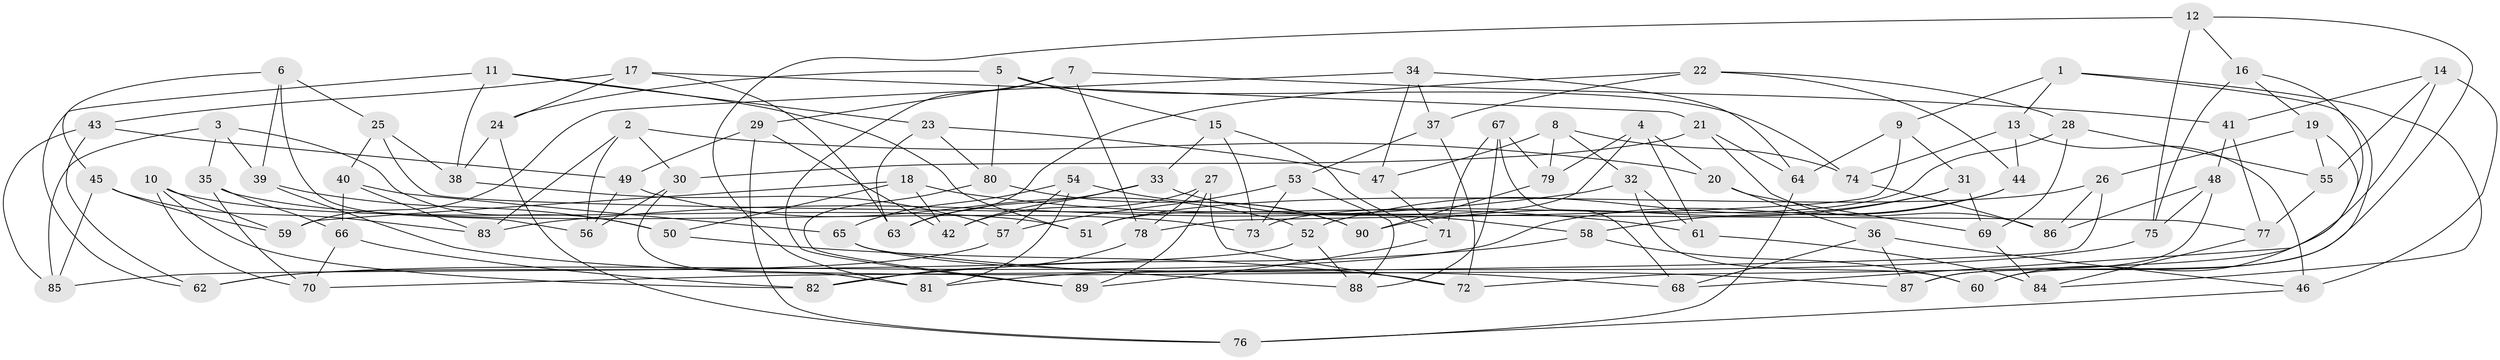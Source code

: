 // coarse degree distribution, {6: 0.6111111111111112, 3: 0.018518518518518517, 4: 0.3148148148148148, 5: 0.05555555555555555}
// Generated by graph-tools (version 1.1) at 2025/42/03/06/25 10:42:24]
// undirected, 90 vertices, 180 edges
graph export_dot {
graph [start="1"]
  node [color=gray90,style=filled];
  1;
  2;
  3;
  4;
  5;
  6;
  7;
  8;
  9;
  10;
  11;
  12;
  13;
  14;
  15;
  16;
  17;
  18;
  19;
  20;
  21;
  22;
  23;
  24;
  25;
  26;
  27;
  28;
  29;
  30;
  31;
  32;
  33;
  34;
  35;
  36;
  37;
  38;
  39;
  40;
  41;
  42;
  43;
  44;
  45;
  46;
  47;
  48;
  49;
  50;
  51;
  52;
  53;
  54;
  55;
  56;
  57;
  58;
  59;
  60;
  61;
  62;
  63;
  64;
  65;
  66;
  67;
  68;
  69;
  70;
  71;
  72;
  73;
  74;
  75;
  76;
  77;
  78;
  79;
  80;
  81;
  82;
  83;
  84;
  85;
  86;
  87;
  88;
  89;
  90;
  1 -- 9;
  1 -- 60;
  1 -- 13;
  1 -- 84;
  2 -- 30;
  2 -- 83;
  2 -- 20;
  2 -- 56;
  3 -- 85;
  3 -- 35;
  3 -- 39;
  3 -- 50;
  4 -- 51;
  4 -- 20;
  4 -- 79;
  4 -- 61;
  5 -- 74;
  5 -- 80;
  5 -- 15;
  5 -- 24;
  6 -- 56;
  6 -- 25;
  6 -- 45;
  6 -- 39;
  7 -- 78;
  7 -- 89;
  7 -- 41;
  7 -- 29;
  8 -- 47;
  8 -- 79;
  8 -- 32;
  8 -- 74;
  9 -- 78;
  9 -- 64;
  9 -- 31;
  10 -- 82;
  10 -- 51;
  10 -- 70;
  10 -- 59;
  11 -- 38;
  11 -- 51;
  11 -- 23;
  11 -- 62;
  12 -- 81;
  12 -- 75;
  12 -- 16;
  12 -- 87;
  13 -- 74;
  13 -- 44;
  13 -- 46;
  14 -- 55;
  14 -- 41;
  14 -- 72;
  14 -- 46;
  15 -- 33;
  15 -- 73;
  15 -- 71;
  16 -- 68;
  16 -- 19;
  16 -- 75;
  17 -- 24;
  17 -- 21;
  17 -- 63;
  17 -- 43;
  18 -- 50;
  18 -- 59;
  18 -- 42;
  18 -- 61;
  19 -- 26;
  19 -- 60;
  19 -- 55;
  20 -- 69;
  20 -- 36;
  21 -- 64;
  21 -- 30;
  21 -- 86;
  22 -- 44;
  22 -- 28;
  22 -- 37;
  22 -- 63;
  23 -- 80;
  23 -- 47;
  23 -- 63;
  24 -- 38;
  24 -- 76;
  25 -- 40;
  25 -- 77;
  25 -- 38;
  26 -- 70;
  26 -- 51;
  26 -- 86;
  27 -- 78;
  27 -- 42;
  27 -- 89;
  27 -- 72;
  28 -- 73;
  28 -- 55;
  28 -- 69;
  29 -- 76;
  29 -- 42;
  29 -- 49;
  30 -- 81;
  30 -- 56;
  31 -- 69;
  31 -- 52;
  31 -- 90;
  32 -- 61;
  32 -- 83;
  32 -- 60;
  33 -- 58;
  33 -- 42;
  33 -- 63;
  34 -- 37;
  34 -- 47;
  34 -- 59;
  34 -- 64;
  35 -- 66;
  35 -- 70;
  35 -- 73;
  36 -- 46;
  36 -- 87;
  36 -- 68;
  37 -- 53;
  37 -- 72;
  38 -- 57;
  39 -- 50;
  39 -- 87;
  40 -- 65;
  40 -- 66;
  40 -- 83;
  41 -- 48;
  41 -- 77;
  43 -- 49;
  43 -- 62;
  43 -- 85;
  44 -- 62;
  44 -- 58;
  45 -- 85;
  45 -- 83;
  45 -- 59;
  46 -- 76;
  47 -- 71;
  48 -- 86;
  48 -- 75;
  48 -- 87;
  49 -- 52;
  49 -- 56;
  50 -- 72;
  52 -- 88;
  52 -- 85;
  53 -- 73;
  53 -- 88;
  53 -- 57;
  54 -- 57;
  54 -- 90;
  54 -- 81;
  54 -- 65;
  55 -- 77;
  57 -- 62;
  58 -- 82;
  58 -- 60;
  61 -- 84;
  64 -- 76;
  65 -- 88;
  65 -- 68;
  66 -- 82;
  66 -- 70;
  67 -- 88;
  67 -- 68;
  67 -- 79;
  67 -- 71;
  69 -- 84;
  71 -- 89;
  74 -- 86;
  75 -- 81;
  77 -- 84;
  78 -- 82;
  79 -- 90;
  80 -- 90;
  80 -- 89;
}
